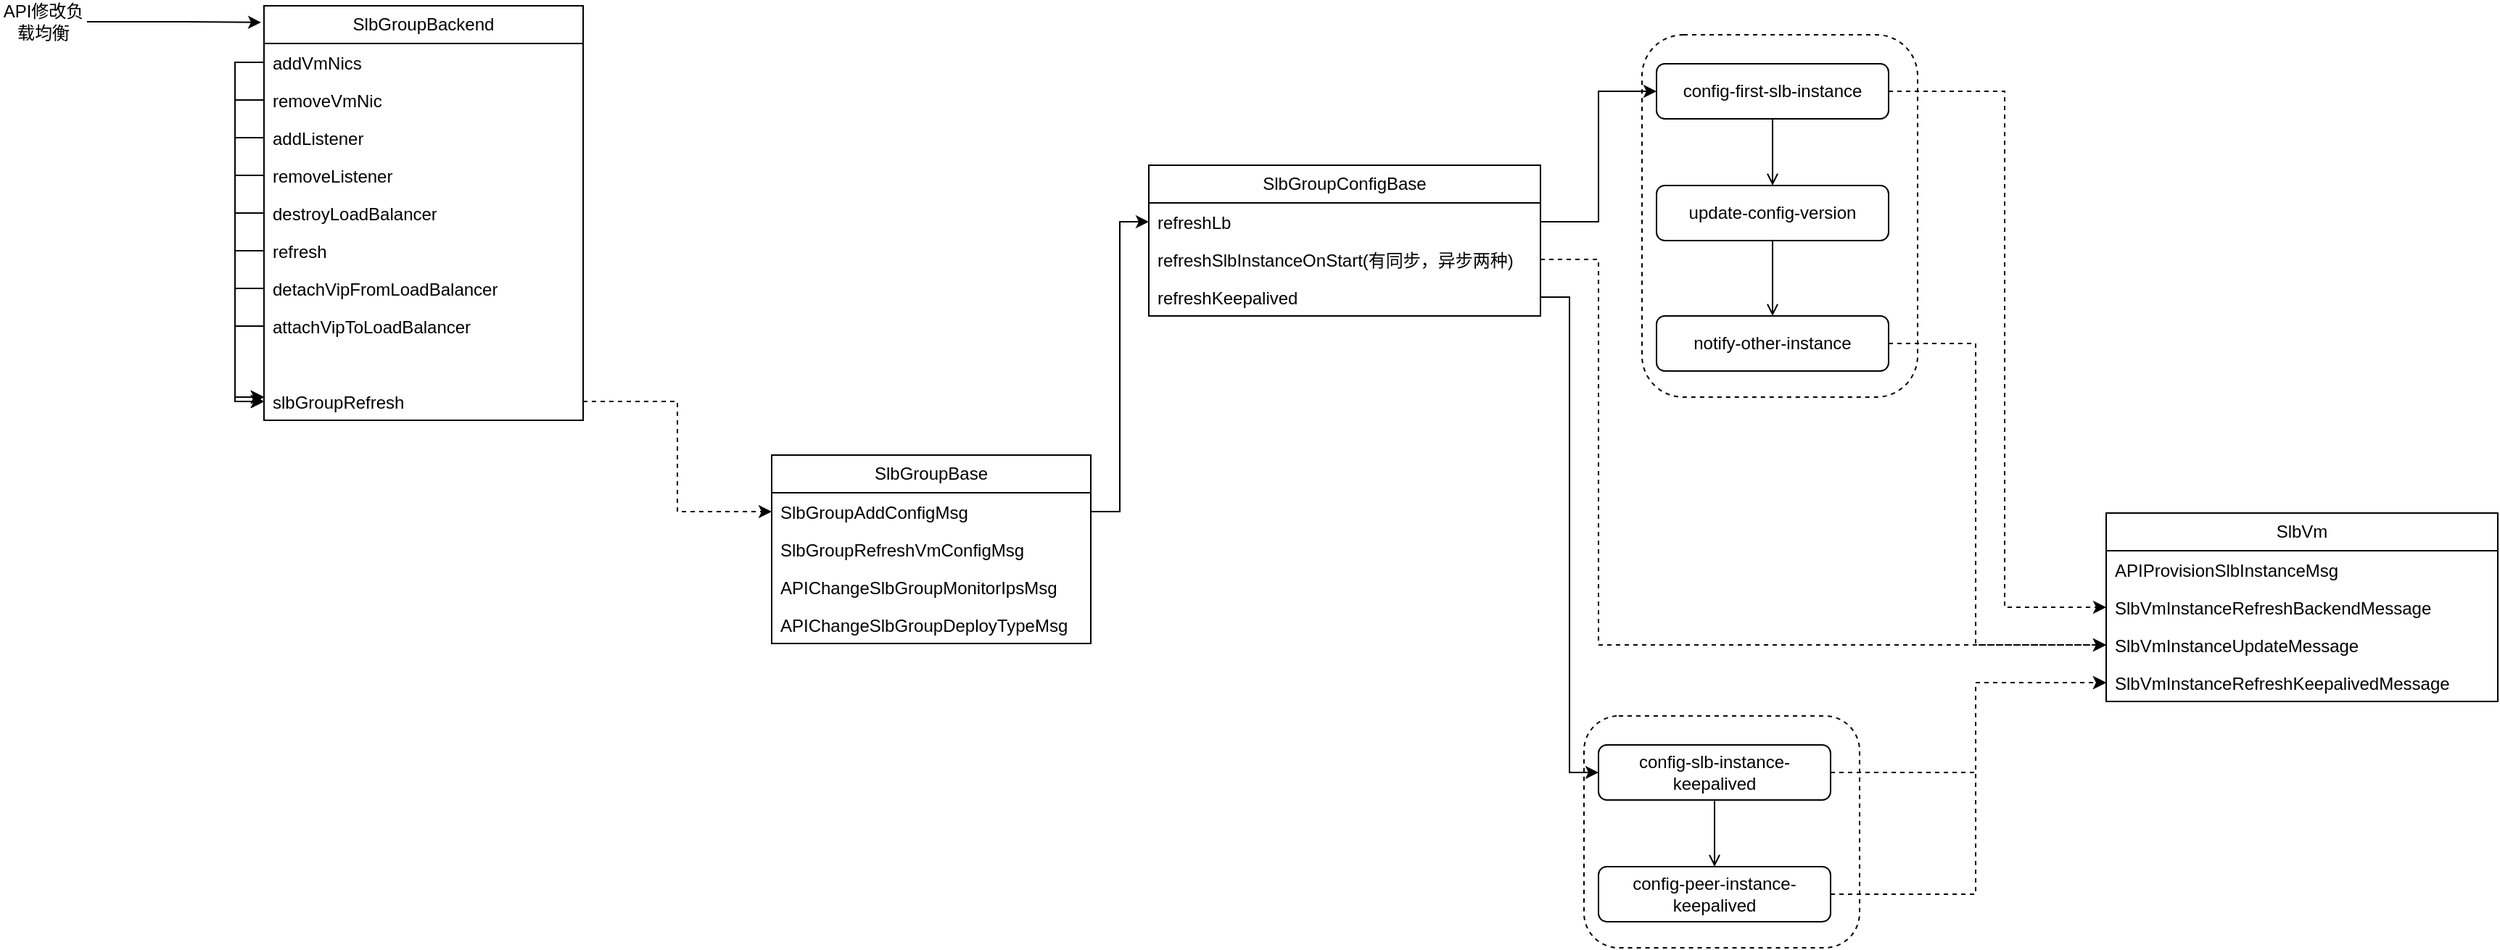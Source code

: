 <mxfile version="24.0.4" type="github">
  <diagram name="第 1 页" id="hfluHzG-TYxE_x7D1qcY">
    <mxGraphModel dx="2390" dy="1478" grid="1" gridSize="10" guides="1" tooltips="1" connect="1" arrows="1" fold="1" page="1" pageScale="1" pageWidth="1169" pageHeight="826" math="0" shadow="0">
      <root>
        <mxCell id="0" />
        <mxCell id="1" parent="0" />
        <mxCell id="cyxen19gM1Nl3GTO7q-8-1" value="SlbGroupBase" style="swimlane;fontStyle=0;childLayout=stackLayout;horizontal=1;startSize=26;fillColor=none;horizontalStack=0;resizeParent=1;resizeParentMax=0;resizeLast=0;collapsible=1;marginBottom=0;whiteSpace=wrap;html=1;" vertex="1" parent="1">
          <mxGeometry x="60" y="120" width="220" height="130" as="geometry" />
        </mxCell>
        <mxCell id="cyxen19gM1Nl3GTO7q-8-2" value="SlbGroupAddConfigMsg" style="text;strokeColor=none;fillColor=none;align=left;verticalAlign=top;spacingLeft=4;spacingRight=4;overflow=hidden;rotatable=0;points=[[0,0.5],[1,0.5]];portConstraint=eastwest;whiteSpace=wrap;html=1;" vertex="1" parent="cyxen19gM1Nl3GTO7q-8-1">
          <mxGeometry y="26" width="220" height="26" as="geometry" />
        </mxCell>
        <mxCell id="cyxen19gM1Nl3GTO7q-8-3" value="SlbGroupRefreshVmConfigMsg" style="text;strokeColor=none;fillColor=none;align=left;verticalAlign=top;spacingLeft=4;spacingRight=4;overflow=hidden;rotatable=0;points=[[0,0.5],[1,0.5]];portConstraint=eastwest;whiteSpace=wrap;html=1;" vertex="1" parent="cyxen19gM1Nl3GTO7q-8-1">
          <mxGeometry y="52" width="220" height="26" as="geometry" />
        </mxCell>
        <mxCell id="cyxen19gM1Nl3GTO7q-8-4" value="APIChangeSlbGroupMonitorIpsMsg" style="text;strokeColor=none;fillColor=none;align=left;verticalAlign=top;spacingLeft=4;spacingRight=4;overflow=hidden;rotatable=0;points=[[0,0.5],[1,0.5]];portConstraint=eastwest;whiteSpace=wrap;html=1;" vertex="1" parent="cyxen19gM1Nl3GTO7q-8-1">
          <mxGeometry y="78" width="220" height="26" as="geometry" />
        </mxCell>
        <mxCell id="cyxen19gM1Nl3GTO7q-8-5" value="APIChangeSlbGroupDeployTypeMsg" style="text;strokeColor=none;fillColor=none;align=left;verticalAlign=top;spacingLeft=4;spacingRight=4;overflow=hidden;rotatable=0;points=[[0,0.5],[1,0.5]];portConstraint=eastwest;whiteSpace=wrap;html=1;" vertex="1" parent="cyxen19gM1Nl3GTO7q-8-1">
          <mxGeometry y="104" width="220" height="26" as="geometry" />
        </mxCell>
        <mxCell id="cyxen19gM1Nl3GTO7q-8-6" value="SlbGroupConfigBase" style="swimlane;fontStyle=0;childLayout=stackLayout;horizontal=1;startSize=26;fillColor=none;horizontalStack=0;resizeParent=1;resizeParentMax=0;resizeLast=0;collapsible=1;marginBottom=0;whiteSpace=wrap;html=1;" vertex="1" parent="1">
          <mxGeometry x="320" y="-80" width="270" height="104" as="geometry" />
        </mxCell>
        <mxCell id="cyxen19gM1Nl3GTO7q-8-7" value="refreshLb" style="text;strokeColor=none;fillColor=none;align=left;verticalAlign=top;spacingLeft=4;spacingRight=4;overflow=hidden;rotatable=0;points=[[0,0.5],[1,0.5]];portConstraint=eastwest;whiteSpace=wrap;html=1;" vertex="1" parent="cyxen19gM1Nl3GTO7q-8-6">
          <mxGeometry y="26" width="270" height="26" as="geometry" />
        </mxCell>
        <mxCell id="cyxen19gM1Nl3GTO7q-8-8" value="refreshSlbInstanceOnStart(有同步，异步两种)" style="text;strokeColor=none;fillColor=none;align=left;verticalAlign=top;spacingLeft=4;spacingRight=4;overflow=hidden;rotatable=0;points=[[0,0.5],[1,0.5]];portConstraint=eastwest;whiteSpace=wrap;html=1;" vertex="1" parent="cyxen19gM1Nl3GTO7q-8-6">
          <mxGeometry y="52" width="270" height="26" as="geometry" />
        </mxCell>
        <mxCell id="cyxen19gM1Nl3GTO7q-8-9" value="refreshKeepalived" style="text;strokeColor=none;fillColor=none;align=left;verticalAlign=top;spacingLeft=4;spacingRight=4;overflow=hidden;rotatable=0;points=[[0,0.5],[1,0.5]];portConstraint=eastwest;whiteSpace=wrap;html=1;" vertex="1" parent="cyxen19gM1Nl3GTO7q-8-6">
          <mxGeometry y="78" width="270" height="26" as="geometry" />
        </mxCell>
        <mxCell id="cyxen19gM1Nl3GTO7q-8-11" value="SlbVm" style="swimlane;fontStyle=0;childLayout=stackLayout;horizontal=1;startSize=26;fillColor=none;horizontalStack=0;resizeParent=1;resizeParentMax=0;resizeLast=0;collapsible=1;marginBottom=0;whiteSpace=wrap;html=1;" vertex="1" parent="1">
          <mxGeometry x="980" y="160" width="270" height="130" as="geometry" />
        </mxCell>
        <mxCell id="cyxen19gM1Nl3GTO7q-8-14" value="APIProvisionSlbInstanceMsg" style="text;strokeColor=none;fillColor=none;align=left;verticalAlign=top;spacingLeft=4;spacingRight=4;overflow=hidden;rotatable=0;points=[[0,0.5],[1,0.5]];portConstraint=eastwest;whiteSpace=wrap;html=1;" vertex="1" parent="cyxen19gM1Nl3GTO7q-8-11">
          <mxGeometry y="26" width="270" height="26" as="geometry" />
        </mxCell>
        <mxCell id="cyxen19gM1Nl3GTO7q-8-12" value="SlbVmInstanceRefreshBackendMessage" style="text;strokeColor=none;fillColor=none;align=left;verticalAlign=top;spacingLeft=4;spacingRight=4;overflow=hidden;rotatable=0;points=[[0,0.5],[1,0.5]];portConstraint=eastwest;whiteSpace=wrap;html=1;" vertex="1" parent="cyxen19gM1Nl3GTO7q-8-11">
          <mxGeometry y="52" width="270" height="26" as="geometry" />
        </mxCell>
        <mxCell id="cyxen19gM1Nl3GTO7q-8-13" value="SlbVmInstanceUpdateMessage" style="text;strokeColor=none;fillColor=none;align=left;verticalAlign=top;spacingLeft=4;spacingRight=4;overflow=hidden;rotatable=0;points=[[0,0.5],[1,0.5]];portConstraint=eastwest;whiteSpace=wrap;html=1;" vertex="1" parent="cyxen19gM1Nl3GTO7q-8-11">
          <mxGeometry y="78" width="270" height="26" as="geometry" />
        </mxCell>
        <mxCell id="cyxen19gM1Nl3GTO7q-8-15" value="SlbVmInstanceRefreshKeepalivedMessage" style="text;strokeColor=none;fillColor=none;align=left;verticalAlign=top;spacingLeft=4;spacingRight=4;overflow=hidden;rotatable=0;points=[[0,0.5],[1,0.5]];portConstraint=eastwest;whiteSpace=wrap;html=1;" vertex="1" parent="cyxen19gM1Nl3GTO7q-8-11">
          <mxGeometry y="104" width="270" height="26" as="geometry" />
        </mxCell>
        <mxCell id="cyxen19gM1Nl3GTO7q-8-16" value="SlbGroupBackend" style="swimlane;fontStyle=0;childLayout=stackLayout;horizontal=1;startSize=26;fillColor=none;horizontalStack=0;resizeParent=1;resizeParentMax=0;resizeLast=0;collapsible=1;marginBottom=0;whiteSpace=wrap;html=1;" vertex="1" parent="1">
          <mxGeometry x="-290" y="-190" width="220" height="286" as="geometry" />
        </mxCell>
        <mxCell id="cyxen19gM1Nl3GTO7q-8-29" style="edgeStyle=orthogonalEdgeStyle;rounded=0;orthogonalLoop=1;jettySize=auto;html=1;entryX=0;entryY=0.5;entryDx=0;entryDy=0;" edge="1" parent="cyxen19gM1Nl3GTO7q-8-16" source="cyxen19gM1Nl3GTO7q-8-17" target="cyxen19gM1Nl3GTO7q-8-26">
          <mxGeometry relative="1" as="geometry" />
        </mxCell>
        <mxCell id="cyxen19gM1Nl3GTO7q-8-17" value="addVmNics" style="text;strokeColor=none;fillColor=none;align=left;verticalAlign=top;spacingLeft=4;spacingRight=4;overflow=hidden;rotatable=0;points=[[0,0.5],[1,0.5]];portConstraint=eastwest;whiteSpace=wrap;html=1;" vertex="1" parent="cyxen19gM1Nl3GTO7q-8-16">
          <mxGeometry y="26" width="220" height="26" as="geometry" />
        </mxCell>
        <mxCell id="cyxen19gM1Nl3GTO7q-8-31" style="edgeStyle=orthogonalEdgeStyle;rounded=0;orthogonalLoop=1;jettySize=auto;html=1;entryX=0;entryY=0.5;entryDx=0;entryDy=0;" edge="1" parent="cyxen19gM1Nl3GTO7q-8-16" source="cyxen19gM1Nl3GTO7q-8-18" target="cyxen19gM1Nl3GTO7q-8-26">
          <mxGeometry relative="1" as="geometry" />
        </mxCell>
        <mxCell id="cyxen19gM1Nl3GTO7q-8-18" value="removeVmNic" style="text;strokeColor=none;fillColor=none;align=left;verticalAlign=top;spacingLeft=4;spacingRight=4;overflow=hidden;rotatable=0;points=[[0,0.5],[1,0.5]];portConstraint=eastwest;whiteSpace=wrap;html=1;" vertex="1" parent="cyxen19gM1Nl3GTO7q-8-16">
          <mxGeometry y="52" width="220" height="26" as="geometry" />
        </mxCell>
        <mxCell id="cyxen19gM1Nl3GTO7q-8-32" style="edgeStyle=orthogonalEdgeStyle;rounded=0;orthogonalLoop=1;jettySize=auto;html=1;entryX=0;entryY=0.5;entryDx=0;entryDy=0;" edge="1" parent="cyxen19gM1Nl3GTO7q-8-16" source="cyxen19gM1Nl3GTO7q-8-19" target="cyxen19gM1Nl3GTO7q-8-26">
          <mxGeometry relative="1" as="geometry" />
        </mxCell>
        <mxCell id="cyxen19gM1Nl3GTO7q-8-19" value="addListener" style="text;strokeColor=none;fillColor=none;align=left;verticalAlign=top;spacingLeft=4;spacingRight=4;overflow=hidden;rotatable=0;points=[[0,0.5],[1,0.5]];portConstraint=eastwest;whiteSpace=wrap;html=1;" vertex="1" parent="cyxen19gM1Nl3GTO7q-8-16">
          <mxGeometry y="78" width="220" height="26" as="geometry" />
        </mxCell>
        <mxCell id="cyxen19gM1Nl3GTO7q-8-33" style="edgeStyle=orthogonalEdgeStyle;rounded=0;orthogonalLoop=1;jettySize=auto;html=1;" edge="1" parent="cyxen19gM1Nl3GTO7q-8-16" source="cyxen19gM1Nl3GTO7q-8-20">
          <mxGeometry relative="1" as="geometry">
            <mxPoint y="270" as="targetPoint" />
            <Array as="points">
              <mxPoint x="-20" y="117" />
              <mxPoint x="-20" y="270" />
            </Array>
          </mxGeometry>
        </mxCell>
        <mxCell id="cyxen19gM1Nl3GTO7q-8-20" value="removeListener" style="text;strokeColor=none;fillColor=none;align=left;verticalAlign=top;spacingLeft=4;spacingRight=4;overflow=hidden;rotatable=0;points=[[0,0.5],[1,0.5]];portConstraint=eastwest;whiteSpace=wrap;html=1;" vertex="1" parent="cyxen19gM1Nl3GTO7q-8-16">
          <mxGeometry y="104" width="220" height="26" as="geometry" />
        </mxCell>
        <mxCell id="cyxen19gM1Nl3GTO7q-8-34" style="edgeStyle=orthogonalEdgeStyle;rounded=0;orthogonalLoop=1;jettySize=auto;html=1;entryX=0;entryY=0.5;entryDx=0;entryDy=0;" edge="1" parent="cyxen19gM1Nl3GTO7q-8-16" source="cyxen19gM1Nl3GTO7q-8-21" target="cyxen19gM1Nl3GTO7q-8-26">
          <mxGeometry relative="1" as="geometry" />
        </mxCell>
        <mxCell id="cyxen19gM1Nl3GTO7q-8-21" value="destroyLoadBalancer" style="text;strokeColor=none;fillColor=none;align=left;verticalAlign=top;spacingLeft=4;spacingRight=4;overflow=hidden;rotatable=0;points=[[0,0.5],[1,0.5]];portConstraint=eastwest;whiteSpace=wrap;html=1;" vertex="1" parent="cyxen19gM1Nl3GTO7q-8-16">
          <mxGeometry y="130" width="220" height="26" as="geometry" />
        </mxCell>
        <mxCell id="cyxen19gM1Nl3GTO7q-8-35" style="edgeStyle=orthogonalEdgeStyle;rounded=0;orthogonalLoop=1;jettySize=auto;html=1;" edge="1" parent="cyxen19gM1Nl3GTO7q-8-16" source="cyxen19gM1Nl3GTO7q-8-22">
          <mxGeometry relative="1" as="geometry">
            <mxPoint y="270" as="targetPoint" />
            <Array as="points">
              <mxPoint x="-20" y="169" />
              <mxPoint x="-20" y="270" />
            </Array>
          </mxGeometry>
        </mxCell>
        <mxCell id="cyxen19gM1Nl3GTO7q-8-22" value="refresh" style="text;strokeColor=none;fillColor=none;align=left;verticalAlign=top;spacingLeft=4;spacingRight=4;overflow=hidden;rotatable=0;points=[[0,0.5],[1,0.5]];portConstraint=eastwest;whiteSpace=wrap;html=1;" vertex="1" parent="cyxen19gM1Nl3GTO7q-8-16">
          <mxGeometry y="156" width="220" height="26" as="geometry" />
        </mxCell>
        <mxCell id="cyxen19gM1Nl3GTO7q-8-36" style="edgeStyle=orthogonalEdgeStyle;rounded=0;orthogonalLoop=1;jettySize=auto;html=1;" edge="1" parent="cyxen19gM1Nl3GTO7q-8-16" source="cyxen19gM1Nl3GTO7q-8-23">
          <mxGeometry relative="1" as="geometry">
            <mxPoint y="270" as="targetPoint" />
            <Array as="points">
              <mxPoint x="-20" y="195" />
              <mxPoint x="-20" y="270" />
            </Array>
          </mxGeometry>
        </mxCell>
        <mxCell id="cyxen19gM1Nl3GTO7q-8-23" value="detachVipFromLoadBalancer" style="text;strokeColor=none;fillColor=none;align=left;verticalAlign=top;spacingLeft=4;spacingRight=4;overflow=hidden;rotatable=0;points=[[0,0.5],[1,0.5]];portConstraint=eastwest;whiteSpace=wrap;html=1;" vertex="1" parent="cyxen19gM1Nl3GTO7q-8-16">
          <mxGeometry y="182" width="220" height="26" as="geometry" />
        </mxCell>
        <mxCell id="cyxen19gM1Nl3GTO7q-8-37" style="edgeStyle=orthogonalEdgeStyle;rounded=0;orthogonalLoop=1;jettySize=auto;html=1;" edge="1" parent="cyxen19gM1Nl3GTO7q-8-16" source="cyxen19gM1Nl3GTO7q-8-24">
          <mxGeometry relative="1" as="geometry">
            <mxPoint y="270" as="targetPoint" />
            <Array as="points">
              <mxPoint x="-20" y="221" />
              <mxPoint x="-20" y="270" />
            </Array>
          </mxGeometry>
        </mxCell>
        <mxCell id="cyxen19gM1Nl3GTO7q-8-24" value="attachVipToLoadBalancer" style="text;strokeColor=none;fillColor=none;align=left;verticalAlign=top;spacingLeft=4;spacingRight=4;overflow=hidden;rotatable=0;points=[[0,0.5],[1,0.5]];portConstraint=eastwest;whiteSpace=wrap;html=1;" vertex="1" parent="cyxen19gM1Nl3GTO7q-8-16">
          <mxGeometry y="208" width="220" height="26" as="geometry" />
        </mxCell>
        <mxCell id="cyxen19gM1Nl3GTO7q-8-25" value="&amp;nbsp; &amp;nbsp;" style="text;strokeColor=none;fillColor=none;align=left;verticalAlign=top;spacingLeft=4;spacingRight=4;overflow=hidden;rotatable=0;points=[[0,0.5],[1,0.5]];portConstraint=eastwest;whiteSpace=wrap;html=1;" vertex="1" parent="cyxen19gM1Nl3GTO7q-8-16">
          <mxGeometry y="234" width="220" height="26" as="geometry" />
        </mxCell>
        <mxCell id="cyxen19gM1Nl3GTO7q-8-26" value="slbGroupRefresh" style="text;strokeColor=none;fillColor=none;align=left;verticalAlign=top;spacingLeft=4;spacingRight=4;overflow=hidden;rotatable=0;points=[[0,0.5],[1,0.5]];portConstraint=eastwest;whiteSpace=wrap;html=1;" vertex="1" parent="cyxen19gM1Nl3GTO7q-8-16">
          <mxGeometry y="260" width="220" height="26" as="geometry" />
        </mxCell>
        <mxCell id="cyxen19gM1Nl3GTO7q-8-38" style="edgeStyle=orthogonalEdgeStyle;rounded=0;orthogonalLoop=1;jettySize=auto;html=1;entryX=0;entryY=0.5;entryDx=0;entryDy=0;dashed=1;" edge="1" parent="1" source="cyxen19gM1Nl3GTO7q-8-26" target="cyxen19gM1Nl3GTO7q-8-2">
          <mxGeometry relative="1" as="geometry" />
        </mxCell>
        <mxCell id="cyxen19gM1Nl3GTO7q-8-39" value="API修改负载均衡" style="text;html=1;align=center;verticalAlign=middle;whiteSpace=wrap;rounded=0;" vertex="1" parent="1">
          <mxGeometry x="-472" y="-194" width="60" height="30" as="geometry" />
        </mxCell>
        <mxCell id="cyxen19gM1Nl3GTO7q-8-40" style="edgeStyle=orthogonalEdgeStyle;rounded=0;orthogonalLoop=1;jettySize=auto;html=1;entryX=-0.009;entryY=0.04;entryDx=0;entryDy=0;entryPerimeter=0;" edge="1" parent="1" source="cyxen19gM1Nl3GTO7q-8-39" target="cyxen19gM1Nl3GTO7q-8-16">
          <mxGeometry relative="1" as="geometry" />
        </mxCell>
        <mxCell id="cyxen19gM1Nl3GTO7q-8-41" style="edgeStyle=orthogonalEdgeStyle;rounded=0;orthogonalLoop=1;jettySize=auto;html=1;entryX=0;entryY=0.5;entryDx=0;entryDy=0;" edge="1" parent="1" source="cyxen19gM1Nl3GTO7q-8-2" target="cyxen19gM1Nl3GTO7q-8-7">
          <mxGeometry relative="1" as="geometry" />
        </mxCell>
        <mxCell id="cyxen19gM1Nl3GTO7q-8-48" value="" style="group" vertex="1" connectable="0" parent="1">
          <mxGeometry x="660" y="-170" width="190" height="250" as="geometry" />
        </mxCell>
        <mxCell id="cyxen19gM1Nl3GTO7q-8-47" value="" style="rounded=1;whiteSpace=wrap;html=1;dashed=1;" vertex="1" parent="cyxen19gM1Nl3GTO7q-8-48">
          <mxGeometry width="190" height="250" as="geometry" />
        </mxCell>
        <mxCell id="cyxen19gM1Nl3GTO7q-8-45" style="edgeStyle=orthogonalEdgeStyle;rounded=0;orthogonalLoop=1;jettySize=auto;html=1;entryX=0.5;entryY=0;entryDx=0;entryDy=0;endArrow=open;endFill=0;" edge="1" parent="cyxen19gM1Nl3GTO7q-8-48" source="cyxen19gM1Nl3GTO7q-8-42" target="cyxen19gM1Nl3GTO7q-8-43">
          <mxGeometry relative="1" as="geometry" />
        </mxCell>
        <mxCell id="cyxen19gM1Nl3GTO7q-8-42" value="config-first-slb-instance" style="rounded=1;whiteSpace=wrap;html=1;" vertex="1" parent="cyxen19gM1Nl3GTO7q-8-48">
          <mxGeometry x="10" y="20" width="160" height="38" as="geometry" />
        </mxCell>
        <mxCell id="cyxen19gM1Nl3GTO7q-8-46" style="edgeStyle=orthogonalEdgeStyle;rounded=0;orthogonalLoop=1;jettySize=auto;html=1;endArrow=open;endFill=0;" edge="1" parent="cyxen19gM1Nl3GTO7q-8-48" source="cyxen19gM1Nl3GTO7q-8-43" target="cyxen19gM1Nl3GTO7q-8-44">
          <mxGeometry relative="1" as="geometry" />
        </mxCell>
        <mxCell id="cyxen19gM1Nl3GTO7q-8-43" value="update-config-version" style="rounded=1;whiteSpace=wrap;html=1;" vertex="1" parent="cyxen19gM1Nl3GTO7q-8-48">
          <mxGeometry x="10" y="104" width="160" height="38" as="geometry" />
        </mxCell>
        <mxCell id="cyxen19gM1Nl3GTO7q-8-44" value="notify-other-instance" style="rounded=1;whiteSpace=wrap;html=1;" vertex="1" parent="cyxen19gM1Nl3GTO7q-8-48">
          <mxGeometry x="10" y="194" width="160" height="38" as="geometry" />
        </mxCell>
        <mxCell id="cyxen19gM1Nl3GTO7q-8-49" style="edgeStyle=orthogonalEdgeStyle;rounded=0;orthogonalLoop=1;jettySize=auto;html=1;entryX=0;entryY=0.5;entryDx=0;entryDy=0;" edge="1" parent="1" source="cyxen19gM1Nl3GTO7q-8-7" target="cyxen19gM1Nl3GTO7q-8-42">
          <mxGeometry relative="1" as="geometry" />
        </mxCell>
        <mxCell id="cyxen19gM1Nl3GTO7q-8-50" style="edgeStyle=orthogonalEdgeStyle;rounded=0;orthogonalLoop=1;jettySize=auto;html=1;entryX=0;entryY=0.5;entryDx=0;entryDy=0;dashed=1;" edge="1" parent="1" source="cyxen19gM1Nl3GTO7q-8-42" target="cyxen19gM1Nl3GTO7q-8-12">
          <mxGeometry relative="1" as="geometry">
            <Array as="points">
              <mxPoint x="910" y="-131" />
              <mxPoint x="910" y="225" />
            </Array>
          </mxGeometry>
        </mxCell>
        <mxCell id="cyxen19gM1Nl3GTO7q-8-51" style="edgeStyle=orthogonalEdgeStyle;rounded=0;orthogonalLoop=1;jettySize=auto;html=1;entryX=0;entryY=0.5;entryDx=0;entryDy=0;dashed=1;" edge="1" parent="1" source="cyxen19gM1Nl3GTO7q-8-44" target="cyxen19gM1Nl3GTO7q-8-13">
          <mxGeometry relative="1" as="geometry">
            <Array as="points">
              <mxPoint x="890" y="43" />
              <mxPoint x="890" y="251" />
            </Array>
          </mxGeometry>
        </mxCell>
        <mxCell id="cyxen19gM1Nl3GTO7q-8-54" style="edgeStyle=orthogonalEdgeStyle;rounded=0;orthogonalLoop=1;jettySize=auto;html=1;entryX=0;entryY=0.5;entryDx=0;entryDy=0;dashed=1;" edge="1" parent="1" source="cyxen19gM1Nl3GTO7q-8-8" target="cyxen19gM1Nl3GTO7q-8-13">
          <mxGeometry relative="1" as="geometry">
            <Array as="points">
              <mxPoint x="630" y="-15" />
              <mxPoint x="630" y="251" />
            </Array>
          </mxGeometry>
        </mxCell>
        <mxCell id="cyxen19gM1Nl3GTO7q-8-56" value="" style="rounded=1;whiteSpace=wrap;html=1;dashed=1;" vertex="1" parent="1">
          <mxGeometry x="620" y="300" width="190" height="160" as="geometry" />
        </mxCell>
        <mxCell id="cyxen19gM1Nl3GTO7q-8-57" style="edgeStyle=orthogonalEdgeStyle;rounded=0;orthogonalLoop=1;jettySize=auto;html=1;entryX=0.5;entryY=0;entryDx=0;entryDy=0;endArrow=open;endFill=0;" edge="1" parent="1" source="cyxen19gM1Nl3GTO7q-8-58" target="cyxen19gM1Nl3GTO7q-8-60">
          <mxGeometry relative="1" as="geometry" />
        </mxCell>
        <mxCell id="cyxen19gM1Nl3GTO7q-8-63" style="edgeStyle=orthogonalEdgeStyle;rounded=0;orthogonalLoop=1;jettySize=auto;html=1;entryX=0;entryY=0.5;entryDx=0;entryDy=0;dashed=1;" edge="1" parent="1" source="cyxen19gM1Nl3GTO7q-8-58" target="cyxen19gM1Nl3GTO7q-8-15">
          <mxGeometry relative="1" as="geometry">
            <Array as="points">
              <mxPoint x="890" y="339" />
              <mxPoint x="890" y="277" />
            </Array>
          </mxGeometry>
        </mxCell>
        <mxCell id="cyxen19gM1Nl3GTO7q-8-58" value="config-slb-instance-keepalived" style="rounded=1;whiteSpace=wrap;html=1;" vertex="1" parent="1">
          <mxGeometry x="630" y="320" width="160" height="38" as="geometry" />
        </mxCell>
        <mxCell id="cyxen19gM1Nl3GTO7q-8-64" style="edgeStyle=orthogonalEdgeStyle;rounded=0;orthogonalLoop=1;jettySize=auto;html=1;entryX=0;entryY=0.5;entryDx=0;entryDy=0;dashed=1;" edge="1" parent="1" source="cyxen19gM1Nl3GTO7q-8-60" target="cyxen19gM1Nl3GTO7q-8-15">
          <mxGeometry relative="1" as="geometry">
            <Array as="points">
              <mxPoint x="890" y="423" />
              <mxPoint x="890" y="277" />
            </Array>
          </mxGeometry>
        </mxCell>
        <mxCell id="cyxen19gM1Nl3GTO7q-8-60" value="config-peer-instance-keepalived" style="rounded=1;whiteSpace=wrap;html=1;" vertex="1" parent="1">
          <mxGeometry x="630" y="404" width="160" height="38" as="geometry" />
        </mxCell>
        <mxCell id="cyxen19gM1Nl3GTO7q-8-62" style="edgeStyle=orthogonalEdgeStyle;rounded=0;orthogonalLoop=1;jettySize=auto;html=1;entryX=0;entryY=0.5;entryDx=0;entryDy=0;" edge="1" parent="1" source="cyxen19gM1Nl3GTO7q-8-9" target="cyxen19gM1Nl3GTO7q-8-58">
          <mxGeometry relative="1" as="geometry" />
        </mxCell>
      </root>
    </mxGraphModel>
  </diagram>
</mxfile>
